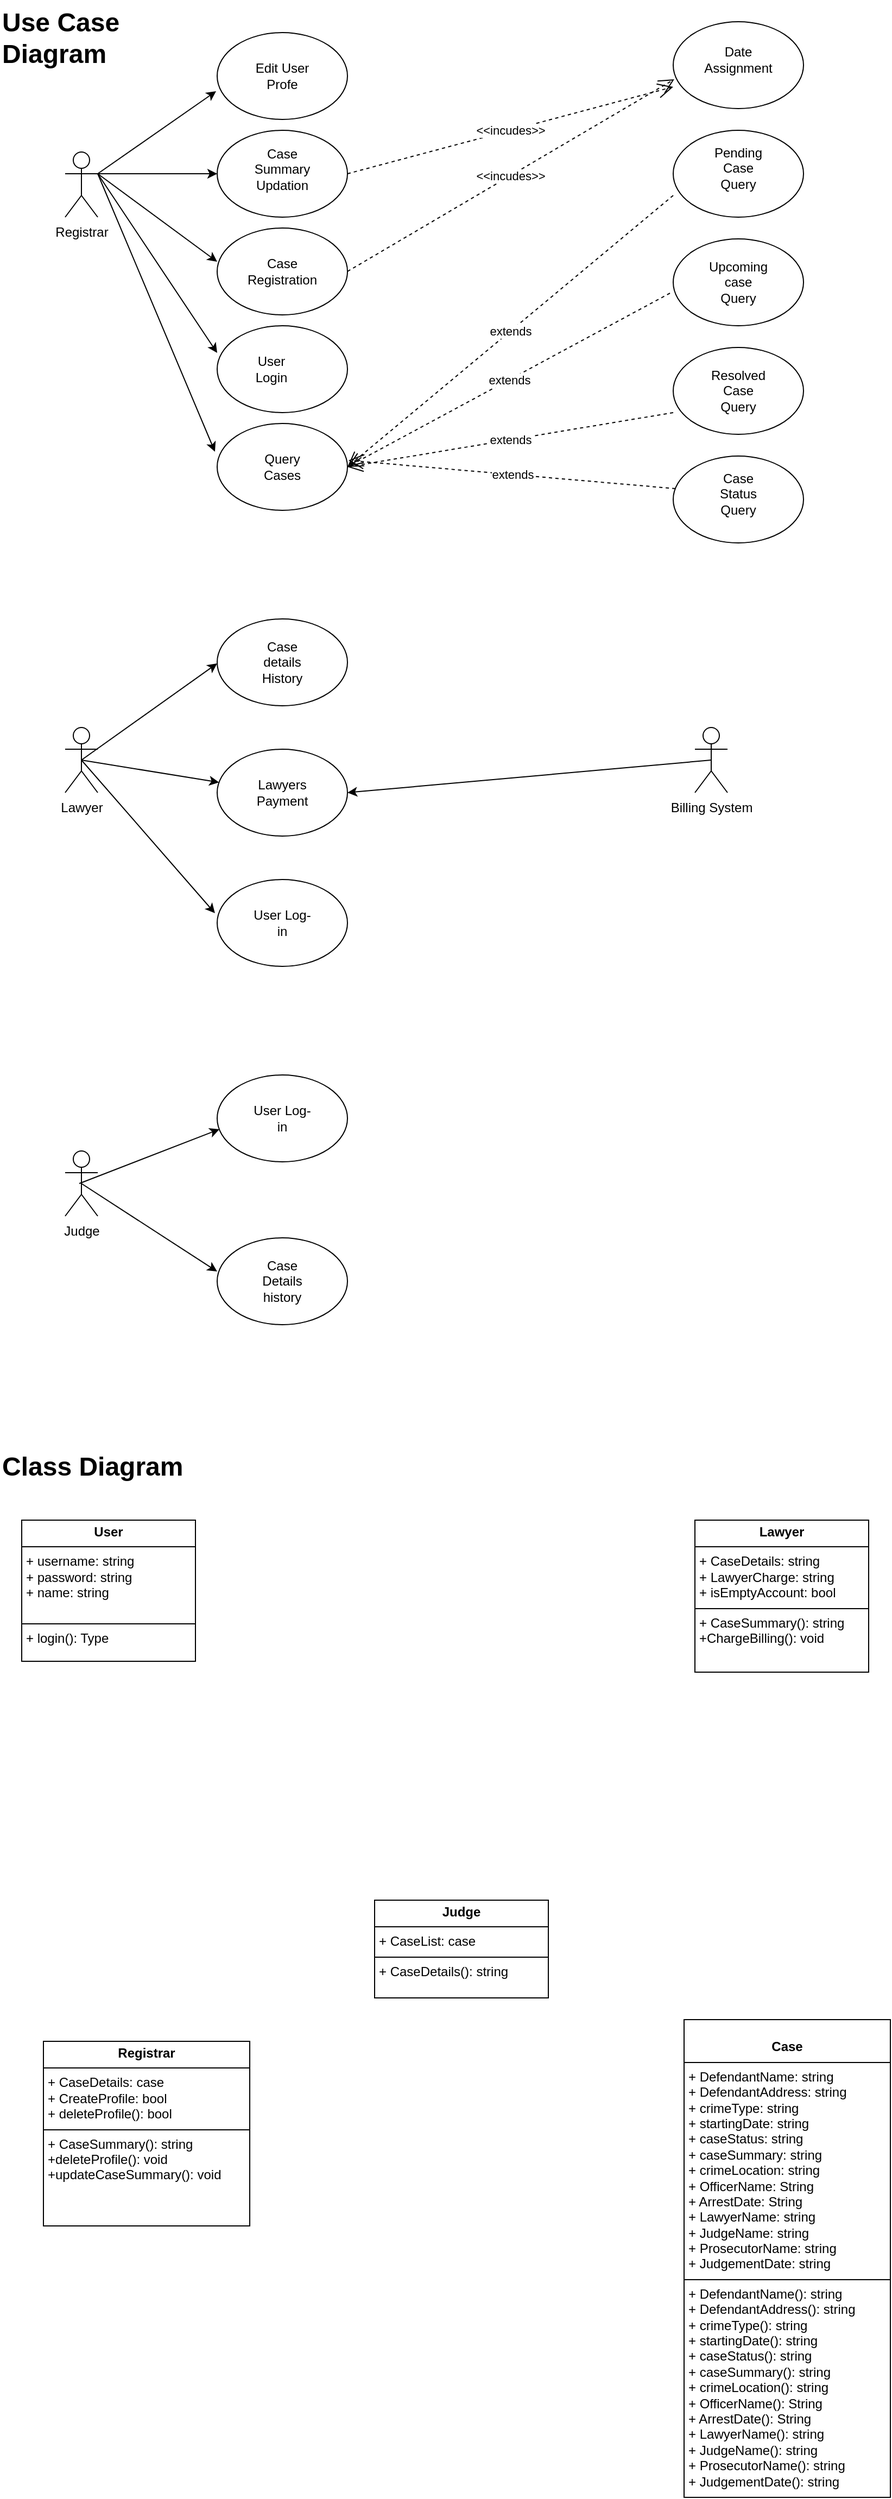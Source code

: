 <mxfile version="24.0.6" type="github">
  <diagram name="Page-1" id="jO4lyaZgZzPZauOW-aRu">
    <mxGraphModel dx="1434" dy="780" grid="1" gridSize="10" guides="1" tooltips="1" connect="1" arrows="1" fold="1" page="1" pageScale="1" pageWidth="850" pageHeight="1100" math="0" shadow="0">
      <root>
        <mxCell id="0" />
        <mxCell id="1" parent="0" />
        <mxCell id="7vizcMwZ16Gtn2aaqvOD-22" value="Registrar" style="shape=umlActor;verticalLabelPosition=bottom;verticalAlign=top;html=1;outlineConnect=0;" parent="1" vertex="1">
          <mxGeometry x="60" y="140" width="30" height="60" as="geometry" />
        </mxCell>
        <mxCell id="7vizcMwZ16Gtn2aaqvOD-23" value="" style="ellipse;whiteSpace=wrap;html=1;" parent="1" vertex="1">
          <mxGeometry x="200" y="30" width="120" height="80" as="geometry" />
        </mxCell>
        <mxCell id="7vizcMwZ16Gtn2aaqvOD-24" value="" style="ellipse;whiteSpace=wrap;html=1;" parent="1" vertex="1">
          <mxGeometry x="200" y="120" width="120" height="80" as="geometry" />
        </mxCell>
        <mxCell id="7vizcMwZ16Gtn2aaqvOD-25" value="" style="ellipse;whiteSpace=wrap;html=1;" parent="1" vertex="1">
          <mxGeometry x="200" y="210" width="120" height="80" as="geometry" />
        </mxCell>
        <mxCell id="7vizcMwZ16Gtn2aaqvOD-26" value="" style="ellipse;whiteSpace=wrap;html=1;" parent="1" vertex="1">
          <mxGeometry x="200" y="300" width="120" height="80" as="geometry" />
        </mxCell>
        <mxCell id="7vizcMwZ16Gtn2aaqvOD-27" value="" style="ellipse;whiteSpace=wrap;html=1;" parent="1" vertex="1">
          <mxGeometry x="200" y="390" width="120" height="80" as="geometry" />
        </mxCell>
        <mxCell id="7vizcMwZ16Gtn2aaqvOD-28" value="Edit User&lt;br&gt;Profe" style="text;html=1;align=center;verticalAlign=middle;whiteSpace=wrap;rounded=0;" parent="1" vertex="1">
          <mxGeometry x="230" y="55" width="60" height="30" as="geometry" />
        </mxCell>
        <mxCell id="7vizcMwZ16Gtn2aaqvOD-29" value="Case Summary Updation" style="text;html=1;align=center;verticalAlign=middle;whiteSpace=wrap;rounded=0;" parent="1" vertex="1">
          <mxGeometry x="230" y="141" width="60" height="30" as="geometry" />
        </mxCell>
        <mxCell id="7vizcMwZ16Gtn2aaqvOD-30" value="Case Registration" style="text;html=1;align=center;verticalAlign=middle;whiteSpace=wrap;rounded=0;" parent="1" vertex="1">
          <mxGeometry x="230" y="235" width="60" height="30" as="geometry" />
        </mxCell>
        <mxCell id="7vizcMwZ16Gtn2aaqvOD-31" value="User Login" style="text;html=1;align=center;verticalAlign=middle;whiteSpace=wrap;rounded=0;" parent="1" vertex="1">
          <mxGeometry x="220" y="325" width="60" height="30" as="geometry" />
        </mxCell>
        <mxCell id="7vizcMwZ16Gtn2aaqvOD-32" value="Query Cases" style="text;html=1;align=center;verticalAlign=middle;whiteSpace=wrap;rounded=0;" parent="1" vertex="1">
          <mxGeometry x="230" y="415" width="60" height="30" as="geometry" />
        </mxCell>
        <mxCell id="7vizcMwZ16Gtn2aaqvOD-33" value="" style="endArrow=classic;html=1;rounded=0;entryX=-0.008;entryY=0.675;entryDx=0;entryDy=0;entryPerimeter=0;" parent="1" target="7vizcMwZ16Gtn2aaqvOD-23" edge="1">
          <mxGeometry width="50" height="50" relative="1" as="geometry">
            <mxPoint x="90" y="160" as="sourcePoint" />
            <mxPoint x="140" y="110" as="targetPoint" />
          </mxGeometry>
        </mxCell>
        <mxCell id="7vizcMwZ16Gtn2aaqvOD-34" value="" style="endArrow=classic;html=1;rounded=0;entryX=0;entryY=0.5;entryDx=0;entryDy=0;" parent="1" target="7vizcMwZ16Gtn2aaqvOD-24" edge="1">
          <mxGeometry width="50" height="50" relative="1" as="geometry">
            <mxPoint x="90" y="160" as="sourcePoint" />
            <mxPoint x="140" y="110" as="targetPoint" />
          </mxGeometry>
        </mxCell>
        <mxCell id="7vizcMwZ16Gtn2aaqvOD-35" value="" style="endArrow=classic;html=1;rounded=0;entryX=0;entryY=0.388;entryDx=0;entryDy=0;entryPerimeter=0;" parent="1" target="7vizcMwZ16Gtn2aaqvOD-25" edge="1">
          <mxGeometry width="50" height="50" relative="1" as="geometry">
            <mxPoint x="90" y="160" as="sourcePoint" />
            <mxPoint x="140" y="110" as="targetPoint" />
          </mxGeometry>
        </mxCell>
        <mxCell id="7vizcMwZ16Gtn2aaqvOD-36" value="" style="endArrow=classic;html=1;rounded=0;entryX=0;entryY=0.313;entryDx=0;entryDy=0;entryPerimeter=0;" parent="1" target="7vizcMwZ16Gtn2aaqvOD-26" edge="1">
          <mxGeometry width="50" height="50" relative="1" as="geometry">
            <mxPoint x="90" y="160" as="sourcePoint" />
            <mxPoint x="140" y="110" as="targetPoint" />
          </mxGeometry>
        </mxCell>
        <mxCell id="7vizcMwZ16Gtn2aaqvOD-37" value="" style="endArrow=classic;html=1;rounded=0;entryX=-0.017;entryY=0.325;entryDx=0;entryDy=0;entryPerimeter=0;" parent="1" target="7vizcMwZ16Gtn2aaqvOD-27" edge="1">
          <mxGeometry width="50" height="50" relative="1" as="geometry">
            <mxPoint x="90" y="160" as="sourcePoint" />
            <mxPoint x="140" y="110" as="targetPoint" />
          </mxGeometry>
        </mxCell>
        <mxCell id="7vizcMwZ16Gtn2aaqvOD-38" value="" style="ellipse;whiteSpace=wrap;html=1;" parent="1" vertex="1">
          <mxGeometry x="620" y="20" width="120" height="80" as="geometry" />
        </mxCell>
        <mxCell id="7vizcMwZ16Gtn2aaqvOD-39" value="" style="ellipse;whiteSpace=wrap;html=1;" parent="1" vertex="1">
          <mxGeometry x="620" y="120" width="120" height="80" as="geometry" />
        </mxCell>
        <mxCell id="7vizcMwZ16Gtn2aaqvOD-40" value="" style="ellipse;whiteSpace=wrap;html=1;" parent="1" vertex="1">
          <mxGeometry x="620" y="220" width="120" height="80" as="geometry" />
        </mxCell>
        <mxCell id="7vizcMwZ16Gtn2aaqvOD-41" value="" style="ellipse;whiteSpace=wrap;html=1;" parent="1" vertex="1">
          <mxGeometry x="620" y="320" width="120" height="80" as="geometry" />
        </mxCell>
        <mxCell id="7vizcMwZ16Gtn2aaqvOD-42" value="" style="ellipse;whiteSpace=wrap;html=1;" parent="1" vertex="1">
          <mxGeometry x="620" y="420" width="120" height="80" as="geometry" />
        </mxCell>
        <mxCell id="7vizcMwZ16Gtn2aaqvOD-43" value="extends" style="endArrow=open;endSize=12;dashed=1;html=1;rounded=0;entryX=1.008;entryY=0.425;entryDx=0;entryDy=0;entryPerimeter=0;exitX=0.017;exitY=0.375;exitDx=0;exitDy=0;exitPerimeter=0;" parent="1" source="7vizcMwZ16Gtn2aaqvOD-42" target="7vizcMwZ16Gtn2aaqvOD-27" edge="1">
          <mxGeometry width="160" relative="1" as="geometry">
            <mxPoint x="425" y="390" as="sourcePoint" />
            <mxPoint x="585" y="390" as="targetPoint" />
            <mxPoint as="offset" />
          </mxGeometry>
        </mxCell>
        <mxCell id="7vizcMwZ16Gtn2aaqvOD-44" value="extends" style="endArrow=open;endSize=12;dashed=1;html=1;rounded=0;exitX=0;exitY=0.75;exitDx=0;exitDy=0;exitPerimeter=0;" parent="1" source="7vizcMwZ16Gtn2aaqvOD-41" edge="1">
          <mxGeometry width="160" relative="1" as="geometry">
            <mxPoint x="611" y="576" as="sourcePoint" />
            <mxPoint x="320" y="430" as="targetPoint" />
            <mxPoint as="offset" />
          </mxGeometry>
        </mxCell>
        <mxCell id="7vizcMwZ16Gtn2aaqvOD-46" value="extends" style="endArrow=open;endSize=12;dashed=1;html=1;rounded=0;exitX=-0.025;exitY=0.625;exitDx=0;exitDy=0;exitPerimeter=0;" parent="1" source="7vizcMwZ16Gtn2aaqvOD-40" edge="1">
          <mxGeometry width="160" relative="1" as="geometry">
            <mxPoint x="642" y="470" as="sourcePoint" />
            <mxPoint x="320" y="430" as="targetPoint" />
            <mxPoint as="offset" />
          </mxGeometry>
        </mxCell>
        <mxCell id="7vizcMwZ16Gtn2aaqvOD-47" value="extends" style="endArrow=open;endSize=12;dashed=1;html=1;rounded=0;exitX=0;exitY=0.75;exitDx=0;exitDy=0;exitPerimeter=0;" parent="1" source="7vizcMwZ16Gtn2aaqvOD-39" edge="1">
          <mxGeometry width="160" relative="1" as="geometry">
            <mxPoint x="652" y="480" as="sourcePoint" />
            <mxPoint x="320" y="430" as="targetPoint" />
            <mxPoint as="offset" />
          </mxGeometry>
        </mxCell>
        <mxCell id="7vizcMwZ16Gtn2aaqvOD-48" value="&amp;lt;&amp;lt;incudes&amp;gt;&amp;gt;" style="endArrow=open;endSize=12;dashed=1;html=1;rounded=0;entryX=0.008;entryY=0.663;entryDx=0;entryDy=0;entryPerimeter=0;exitX=1;exitY=0.5;exitDx=0;exitDy=0;" parent="1" source="7vizcMwZ16Gtn2aaqvOD-25" target="7vizcMwZ16Gtn2aaqvOD-38" edge="1">
          <mxGeometry width="160" relative="1" as="geometry">
            <mxPoint x="591" y="596" as="sourcePoint" />
            <mxPoint x="290" y="570" as="targetPoint" />
            <mxPoint as="offset" />
          </mxGeometry>
        </mxCell>
        <mxCell id="7vizcMwZ16Gtn2aaqvOD-49" value="&amp;lt;&amp;lt;incudes&amp;gt;&amp;gt;" style="endArrow=open;endSize=12;dashed=1;html=1;rounded=0;exitX=1;exitY=0.5;exitDx=0;exitDy=0;" parent="1" source="7vizcMwZ16Gtn2aaqvOD-24" edge="1">
          <mxGeometry width="160" relative="1" as="geometry">
            <mxPoint x="330" y="260" as="sourcePoint" />
            <mxPoint x="620" y="80" as="targetPoint" />
            <mxPoint as="offset" />
          </mxGeometry>
        </mxCell>
        <mxCell id="7vizcMwZ16Gtn2aaqvOD-50" value="Date Assignment" style="text;html=1;align=center;verticalAlign=middle;whiteSpace=wrap;rounded=0;" parent="1" vertex="1">
          <mxGeometry x="650" y="40" width="60" height="30" as="geometry" />
        </mxCell>
        <mxCell id="ljJYzBKd9mN54tp5Abwp-1" value="Pending Case Query" style="text;html=1;align=center;verticalAlign=middle;whiteSpace=wrap;rounded=0;" vertex="1" parent="1">
          <mxGeometry x="650" y="140" width="60" height="30" as="geometry" />
        </mxCell>
        <mxCell id="ljJYzBKd9mN54tp5Abwp-2" value="Upcoming case Query" style="text;html=1;align=center;verticalAlign=middle;whiteSpace=wrap;rounded=0;" vertex="1" parent="1">
          <mxGeometry x="650" y="245" width="60" height="30" as="geometry" />
        </mxCell>
        <mxCell id="ljJYzBKd9mN54tp5Abwp-3" value="Resolved Case Query" style="text;html=1;align=center;verticalAlign=middle;whiteSpace=wrap;rounded=0;" vertex="1" parent="1">
          <mxGeometry x="650" y="345" width="60" height="30" as="geometry" />
        </mxCell>
        <mxCell id="ljJYzBKd9mN54tp5Abwp-4" value="Case Status Query" style="text;html=1;align=center;verticalAlign=middle;whiteSpace=wrap;rounded=0;" vertex="1" parent="1">
          <mxGeometry x="650" y="440" width="60" height="30" as="geometry" />
        </mxCell>
        <mxCell id="ljJYzBKd9mN54tp5Abwp-5" value="Lawyer" style="shape=umlActor;verticalLabelPosition=bottom;verticalAlign=top;html=1;outlineConnect=0;" vertex="1" parent="1">
          <mxGeometry x="60" y="670" width="30" height="60" as="geometry" />
        </mxCell>
        <mxCell id="ljJYzBKd9mN54tp5Abwp-6" value="" style="ellipse;whiteSpace=wrap;html=1;" vertex="1" parent="1">
          <mxGeometry x="200" y="570" width="120" height="80" as="geometry" />
        </mxCell>
        <mxCell id="ljJYzBKd9mN54tp5Abwp-7" value="" style="ellipse;whiteSpace=wrap;html=1;" vertex="1" parent="1">
          <mxGeometry x="200" y="690" width="120" height="80" as="geometry" />
        </mxCell>
        <mxCell id="ljJYzBKd9mN54tp5Abwp-8" value="" style="ellipse;whiteSpace=wrap;html=1;" vertex="1" parent="1">
          <mxGeometry x="200" y="810" width="120" height="80" as="geometry" />
        </mxCell>
        <mxCell id="ljJYzBKd9mN54tp5Abwp-9" value="Billing System" style="shape=umlActor;verticalLabelPosition=bottom;verticalAlign=top;html=1;outlineConnect=0;" vertex="1" parent="1">
          <mxGeometry x="640" y="670" width="30" height="60" as="geometry" />
        </mxCell>
        <mxCell id="ljJYzBKd9mN54tp5Abwp-10" value="" style="endArrow=classic;html=1;rounded=0;entryX=-0.017;entryY=0.325;entryDx=0;entryDy=0;entryPerimeter=0;exitX=0.5;exitY=0.5;exitDx=0;exitDy=0;exitPerimeter=0;" edge="1" parent="1" source="ljJYzBKd9mN54tp5Abwp-5">
          <mxGeometry width="50" height="50" relative="1" as="geometry">
            <mxPoint x="92" y="355" as="sourcePoint" />
            <mxPoint x="200" y="611" as="targetPoint" />
          </mxGeometry>
        </mxCell>
        <mxCell id="ljJYzBKd9mN54tp5Abwp-11" value="" style="endArrow=classic;html=1;rounded=0;exitX=0.5;exitY=0.5;exitDx=0;exitDy=0;exitPerimeter=0;" edge="1" parent="1" source="ljJYzBKd9mN54tp5Abwp-5" target="ljJYzBKd9mN54tp5Abwp-7">
          <mxGeometry width="50" height="50" relative="1" as="geometry">
            <mxPoint x="80" y="700" as="sourcePoint" />
            <mxPoint x="210" y="621" as="targetPoint" />
          </mxGeometry>
        </mxCell>
        <mxCell id="ljJYzBKd9mN54tp5Abwp-12" value="" style="endArrow=classic;html=1;rounded=0;entryX=-0.017;entryY=0.388;entryDx=0;entryDy=0;entryPerimeter=0;exitX=0.5;exitY=0.5;exitDx=0;exitDy=0;exitPerimeter=0;" edge="1" parent="1" source="ljJYzBKd9mN54tp5Abwp-5" target="ljJYzBKd9mN54tp5Abwp-8">
          <mxGeometry width="50" height="50" relative="1" as="geometry">
            <mxPoint x="95" y="720" as="sourcePoint" />
            <mxPoint x="220" y="631" as="targetPoint" />
          </mxGeometry>
        </mxCell>
        <mxCell id="ljJYzBKd9mN54tp5Abwp-13" value="Case details History" style="text;html=1;align=center;verticalAlign=middle;whiteSpace=wrap;rounded=0;" vertex="1" parent="1">
          <mxGeometry x="230" y="595" width="60" height="30" as="geometry" />
        </mxCell>
        <mxCell id="ljJYzBKd9mN54tp5Abwp-14" value="Lawyers Payment" style="text;html=1;align=center;verticalAlign=middle;whiteSpace=wrap;rounded=0;" vertex="1" parent="1">
          <mxGeometry x="230" y="715" width="60" height="30" as="geometry" />
        </mxCell>
        <mxCell id="ljJYzBKd9mN54tp5Abwp-15" value="User Log-in" style="text;html=1;align=center;verticalAlign=middle;whiteSpace=wrap;rounded=0;" vertex="1" parent="1">
          <mxGeometry x="230" y="835" width="60" height="30" as="geometry" />
        </mxCell>
        <mxCell id="ljJYzBKd9mN54tp5Abwp-16" value="" style="endArrow=classic;html=1;rounded=0;entryX=1;entryY=0.5;entryDx=0;entryDy=0;exitX=0.5;exitY=0.5;exitDx=0;exitDy=0;exitPerimeter=0;" edge="1" parent="1" source="ljJYzBKd9mN54tp5Abwp-9" target="ljJYzBKd9mN54tp5Abwp-7">
          <mxGeometry width="50" height="50" relative="1" as="geometry">
            <mxPoint x="450" y="740" as="sourcePoint" />
            <mxPoint x="577" y="761" as="targetPoint" />
          </mxGeometry>
        </mxCell>
        <mxCell id="ljJYzBKd9mN54tp5Abwp-17" value="Judge" style="shape=umlActor;verticalLabelPosition=bottom;verticalAlign=top;html=1;outlineConnect=0;" vertex="1" parent="1">
          <mxGeometry x="60" y="1060" width="30" height="60" as="geometry" />
        </mxCell>
        <mxCell id="ljJYzBKd9mN54tp5Abwp-18" value="" style="ellipse;whiteSpace=wrap;html=1;" vertex="1" parent="1">
          <mxGeometry x="200" y="990" width="120" height="80" as="geometry" />
        </mxCell>
        <mxCell id="ljJYzBKd9mN54tp5Abwp-19" value="" style="ellipse;whiteSpace=wrap;html=1;" vertex="1" parent="1">
          <mxGeometry x="200" y="1140" width="120" height="80" as="geometry" />
        </mxCell>
        <mxCell id="ljJYzBKd9mN54tp5Abwp-21" value="" style="endArrow=classic;html=1;rounded=0;exitX=0.5;exitY=0.5;exitDx=0;exitDy=0;exitPerimeter=0;entryX=0.017;entryY=0.625;entryDx=0;entryDy=0;entryPerimeter=0;" edge="1" parent="1" target="ljJYzBKd9mN54tp5Abwp-18">
          <mxGeometry width="50" height="50" relative="1" as="geometry">
            <mxPoint x="73" y="1090" as="sourcePoint" />
            <mxPoint x="200" y="1111" as="targetPoint" />
          </mxGeometry>
        </mxCell>
        <mxCell id="ljJYzBKd9mN54tp5Abwp-22" value="" style="endArrow=classic;html=1;rounded=0;exitX=0.5;exitY=0.5;exitDx=0;exitDy=0;exitPerimeter=0;entryX=0;entryY=0.388;entryDx=0;entryDy=0;entryPerimeter=0;" edge="1" parent="1" source="ljJYzBKd9mN54tp5Abwp-17" target="ljJYzBKd9mN54tp5Abwp-19">
          <mxGeometry width="50" height="50" relative="1" as="geometry">
            <mxPoint x="83" y="1100" as="sourcePoint" />
            <mxPoint x="212" y="1050" as="targetPoint" />
          </mxGeometry>
        </mxCell>
        <mxCell id="ljJYzBKd9mN54tp5Abwp-23" value="User Log-in" style="text;html=1;align=center;verticalAlign=middle;whiteSpace=wrap;rounded=0;" vertex="1" parent="1">
          <mxGeometry x="230" y="1015" width="60" height="30" as="geometry" />
        </mxCell>
        <mxCell id="ljJYzBKd9mN54tp5Abwp-24" value="Case Details history" style="text;html=1;align=center;verticalAlign=middle;whiteSpace=wrap;rounded=0;" vertex="1" parent="1">
          <mxGeometry x="230" y="1165" width="60" height="30" as="geometry" />
        </mxCell>
        <mxCell id="ljJYzBKd9mN54tp5Abwp-25" value="&lt;h1 style=&quot;margin-top: 0px;&quot;&gt;Use Case Diagram&lt;/h1&gt;" style="text;html=1;whiteSpace=wrap;overflow=hidden;rounded=0;" vertex="1" parent="1">
          <mxGeometry width="180" height="120" as="geometry" />
        </mxCell>
        <mxCell id="ljJYzBKd9mN54tp5Abwp-26" value="&lt;h1 style=&quot;margin-top: 0px;&quot;&gt;Class Diagram&lt;/h1&gt;" style="text;html=1;whiteSpace=wrap;overflow=hidden;rounded=0;" vertex="1" parent="1">
          <mxGeometry y="1330" width="180" height="120" as="geometry" />
        </mxCell>
        <mxCell id="ljJYzBKd9mN54tp5Abwp-27" value="&lt;p style=&quot;margin:0px;margin-top:4px;text-align:center;&quot;&gt;&lt;br&gt;&lt;b&gt;Case&lt;/b&gt;&lt;/p&gt;&lt;hr size=&quot;1&quot; style=&quot;border-style:solid;&quot;&gt;&lt;p style=&quot;margin:0px;margin-left:4px;&quot;&gt;+ DefendantName: string&lt;/p&gt;&lt;p style=&quot;margin:0px;margin-left:4px;&quot;&gt;+ DefendantAddress: string&lt;br&gt;&lt;/p&gt;&lt;p style=&quot;margin:0px;margin-left:4px;&quot;&gt;+ crimeType: string&lt;br&gt;&lt;/p&gt;&lt;p style=&quot;margin:0px;margin-left:4px;&quot;&gt;+ startingDate: string&lt;br&gt;&lt;/p&gt;&lt;p style=&quot;margin:0px;margin-left:4px;&quot;&gt;+ caseStatus: string&lt;br&gt;&lt;/p&gt;&lt;p style=&quot;margin:0px;margin-left:4px;&quot;&gt;+ caseSummary: string&lt;br&gt;&lt;/p&gt;&lt;p style=&quot;margin:0px;margin-left:4px;&quot;&gt;+ crimeLocation: string&lt;br&gt;&lt;/p&gt;&lt;p style=&quot;margin:0px;margin-left:4px;&quot;&gt;+ OfficerName: String&lt;br&gt;&lt;/p&gt;&lt;p style=&quot;margin:0px;margin-left:4px;&quot;&gt;+ ArrestDate: String&lt;br&gt;&lt;/p&gt;&lt;p style=&quot;margin:0px;margin-left:4px;&quot;&gt;+ LawyerName: string&lt;br&gt;&lt;/p&gt;&lt;p style=&quot;margin:0px;margin-left:4px;&quot;&gt;+ JudgeName: string&lt;br&gt;&lt;/p&gt;&lt;p style=&quot;margin:0px;margin-left:4px;&quot;&gt;+ ProsecutorName: string&lt;br&gt;&lt;/p&gt;&lt;p style=&quot;margin:0px;margin-left:4px;&quot;&gt;+ JudgementDate: string&lt;/p&gt;&lt;hr size=&quot;1&quot; style=&quot;border-style:solid;&quot;&gt;&lt;p style=&quot;margin: 0px 0px 0px 4px;&quot;&gt;+ DefendantName(): string&lt;/p&gt;&lt;p style=&quot;margin: 0px 0px 0px 4px;&quot;&gt;+ DefendantAddress(): string&lt;br&gt;&lt;/p&gt;&lt;p style=&quot;margin: 0px 0px 0px 4px;&quot;&gt;+ crimeType(): string&lt;br&gt;&lt;/p&gt;&lt;p style=&quot;margin: 0px 0px 0px 4px;&quot;&gt;+ startingDate(): string&lt;br&gt;&lt;/p&gt;&lt;p style=&quot;margin: 0px 0px 0px 4px;&quot;&gt;+ caseStatus(): string&lt;br&gt;&lt;/p&gt;&lt;p style=&quot;margin: 0px 0px 0px 4px;&quot;&gt;+ caseSummary(): string&lt;br&gt;&lt;/p&gt;&lt;p style=&quot;margin: 0px 0px 0px 4px;&quot;&gt;+ crimeLocation(): string&lt;br&gt;&lt;/p&gt;&lt;p style=&quot;margin: 0px 0px 0px 4px;&quot;&gt;+ OfficerName(): String&lt;br&gt;&lt;/p&gt;&lt;p style=&quot;margin: 0px 0px 0px 4px;&quot;&gt;+ ArrestDate(): String&lt;br&gt;&lt;/p&gt;&lt;p style=&quot;margin: 0px 0px 0px 4px;&quot;&gt;+ LawyerName(): string&lt;br&gt;&lt;/p&gt;&lt;p style=&quot;margin: 0px 0px 0px 4px;&quot;&gt;+ JudgeName(): string&lt;br&gt;&lt;/p&gt;&lt;p style=&quot;margin: 0px 0px 0px 4px;&quot;&gt;+ ProsecutorName(): string&lt;br&gt;&lt;/p&gt;&lt;p style=&quot;margin: 0px 0px 0px 4px;&quot;&gt;+ JudgementDate(): string&lt;/p&gt;&lt;div&gt;&lt;br&gt;&lt;/div&gt;" style="verticalAlign=top;align=left;overflow=fill;html=1;whiteSpace=wrap;" vertex="1" parent="1">
          <mxGeometry x="630" y="1860" width="190" height="440" as="geometry" />
        </mxCell>
        <mxCell id="ljJYzBKd9mN54tp5Abwp-28" value="&lt;p style=&quot;margin:0px;margin-top:4px;text-align:center;&quot;&gt;&lt;b&gt;Judge&lt;/b&gt;&lt;/p&gt;&lt;hr size=&quot;1&quot; style=&quot;border-style:solid;&quot;&gt;&lt;p style=&quot;margin:0px;margin-left:4px;&quot;&gt;+ CaseList: case&lt;/p&gt;&lt;hr size=&quot;1&quot; style=&quot;border-style:solid;&quot;&gt;&lt;p style=&quot;margin:0px;margin-left:4px;&quot;&gt;+ CaseDetails(): string&lt;/p&gt;&lt;p style=&quot;margin:0px;margin-left:4px;&quot;&gt;&lt;br&gt;&lt;/p&gt;" style="verticalAlign=top;align=left;overflow=fill;html=1;whiteSpace=wrap;" vertex="1" parent="1">
          <mxGeometry x="345" y="1750" width="160" height="90" as="geometry" />
        </mxCell>
        <mxCell id="ljJYzBKd9mN54tp5Abwp-29" value="&lt;p style=&quot;margin:0px;margin-top:4px;text-align:center;&quot;&gt;&lt;b&gt;User&lt;/b&gt;&lt;/p&gt;&lt;hr size=&quot;1&quot; style=&quot;border-style:solid;&quot;&gt;&lt;p style=&quot;margin:0px;margin-left:4px;&quot;&gt;+ username: string&lt;/p&gt;&lt;p style=&quot;margin:0px;margin-left:4px;&quot;&gt;+ password: string&lt;br&gt;&lt;/p&gt;&lt;p style=&quot;margin:0px;margin-left:4px;&quot;&gt;+ name: string&lt;br&gt;&lt;/p&gt;&lt;p style=&quot;margin:0px;margin-left:4px;&quot;&gt;&lt;br&gt;&lt;/p&gt;&lt;hr size=&quot;1&quot; style=&quot;border-style:solid;&quot;&gt;&lt;p style=&quot;margin:0px;margin-left:4px;&quot;&gt;+ login(): Type&lt;/p&gt;" style="verticalAlign=top;align=left;overflow=fill;html=1;whiteSpace=wrap;" vertex="1" parent="1">
          <mxGeometry x="20" y="1400" width="160" height="130" as="geometry" />
        </mxCell>
        <mxCell id="ljJYzBKd9mN54tp5Abwp-30" value="&lt;p style=&quot;margin:0px;margin-top:4px;text-align:center;&quot;&gt;&lt;b&gt;Lawyer&lt;/b&gt;&lt;/p&gt;&lt;hr size=&quot;1&quot; style=&quot;border-style:solid;&quot;&gt;&lt;p style=&quot;margin:0px;margin-left:4px;&quot;&gt;+ CaseDetails: string&lt;/p&gt;&lt;p style=&quot;margin:0px;margin-left:4px;&quot;&gt;+ LawyerCharge: string&lt;br&gt;&lt;/p&gt;&lt;p style=&quot;margin:0px;margin-left:4px;&quot;&gt;+ isEmptyAccount: bool&lt;br&gt;&lt;/p&gt;&lt;hr size=&quot;1&quot; style=&quot;border-style:solid;&quot;&gt;&lt;p style=&quot;margin:0px;margin-left:4px;&quot;&gt;+ CaseSummary(): string&lt;/p&gt;&lt;p style=&quot;margin:0px;margin-left:4px;&quot;&gt;+ChargeBilling(): void&lt;/p&gt;" style="verticalAlign=top;align=left;overflow=fill;html=1;whiteSpace=wrap;" vertex="1" parent="1">
          <mxGeometry x="640" y="1400" width="160" height="140" as="geometry" />
        </mxCell>
        <mxCell id="ljJYzBKd9mN54tp5Abwp-31" value="&lt;p style=&quot;margin:0px;margin-top:4px;text-align:center;&quot;&gt;&lt;b&gt;Registrar&lt;/b&gt;&lt;/p&gt;&lt;hr size=&quot;1&quot; style=&quot;border-style:solid;&quot;&gt;&lt;p style=&quot;margin:0px;margin-left:4px;&quot;&gt;+ CaseDetails: case&lt;/p&gt;&lt;p style=&quot;margin:0px;margin-left:4px;&quot;&gt;+ CreateProfile: bool&lt;br&gt;&lt;/p&gt;&lt;p style=&quot;margin:0px;margin-left:4px;&quot;&gt;+ deleteProfile(): bool&lt;br&gt;&lt;/p&gt;&lt;hr size=&quot;1&quot; style=&quot;border-style:solid;&quot;&gt;&lt;p style=&quot;margin:0px;margin-left:4px;&quot;&gt;+ CaseSummary(): string&lt;/p&gt;&lt;p style=&quot;margin:0px;margin-left:4px;&quot;&gt;+deleteProfile(): void&lt;/p&gt;&lt;p style=&quot;margin:0px;margin-left:4px;&quot;&gt;+updateCaseSummary(): void&lt;br&gt;&lt;/p&gt;" style="verticalAlign=top;align=left;overflow=fill;html=1;whiteSpace=wrap;" vertex="1" parent="1">
          <mxGeometry x="40" y="1880" width="190" height="170" as="geometry" />
        </mxCell>
      </root>
    </mxGraphModel>
  </diagram>
</mxfile>
